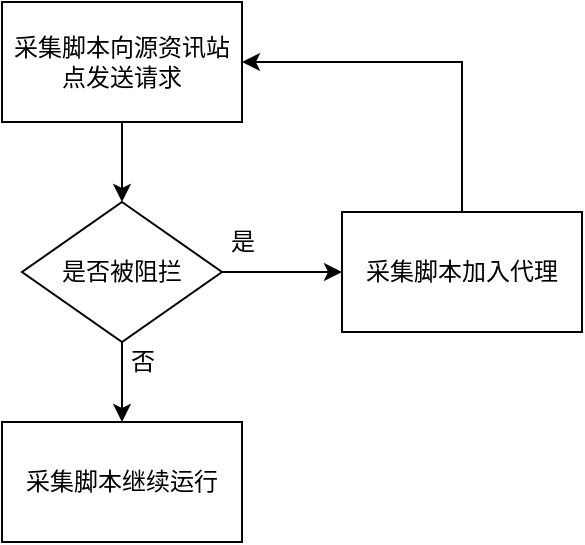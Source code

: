 <mxfile version="17.4.6" type="github">
  <diagram id="C5RBs43oDa-KdzZeNtuy" name="Page-1">
    <mxGraphModel dx="758" dy="820" grid="1" gridSize="10" guides="1" tooltips="1" connect="1" arrows="1" fold="1" page="1" pageScale="1" pageWidth="827" pageHeight="1169" math="0" shadow="0">
      <root>
        <mxCell id="WIyWlLk6GJQsqaUBKTNV-0" />
        <mxCell id="WIyWlLk6GJQsqaUBKTNV-1" parent="WIyWlLk6GJQsqaUBKTNV-0" />
        <mxCell id="Ra-3yW8cjo4Ffhw3uoxG-2" style="edgeStyle=orthogonalEdgeStyle;rounded=0;orthogonalLoop=1;jettySize=auto;html=1;entryX=0.5;entryY=0;entryDx=0;entryDy=0;" edge="1" parent="WIyWlLk6GJQsqaUBKTNV-1" source="Ra-3yW8cjo4Ffhw3uoxG-0" target="Ra-3yW8cjo4Ffhw3uoxG-1">
          <mxGeometry relative="1" as="geometry" />
        </mxCell>
        <mxCell id="Ra-3yW8cjo4Ffhw3uoxG-0" value="采集脚本向源资讯站点发送请求" style="rounded=0;whiteSpace=wrap;html=1;" vertex="1" parent="WIyWlLk6GJQsqaUBKTNV-1">
          <mxGeometry x="260" y="220" width="120" height="60" as="geometry" />
        </mxCell>
        <mxCell id="Ra-3yW8cjo4Ffhw3uoxG-5" style="edgeStyle=orthogonalEdgeStyle;rounded=0;orthogonalLoop=1;jettySize=auto;html=1;entryX=0.5;entryY=0;entryDx=0;entryDy=0;" edge="1" parent="WIyWlLk6GJQsqaUBKTNV-1" source="Ra-3yW8cjo4Ffhw3uoxG-1" target="Ra-3yW8cjo4Ffhw3uoxG-4">
          <mxGeometry relative="1" as="geometry" />
        </mxCell>
        <mxCell id="Ra-3yW8cjo4Ffhw3uoxG-8" style="edgeStyle=orthogonalEdgeStyle;rounded=0;orthogonalLoop=1;jettySize=auto;html=1;entryX=0;entryY=0.5;entryDx=0;entryDy=0;" edge="1" parent="WIyWlLk6GJQsqaUBKTNV-1" source="Ra-3yW8cjo4Ffhw3uoxG-1" target="Ra-3yW8cjo4Ffhw3uoxG-7">
          <mxGeometry relative="1" as="geometry" />
        </mxCell>
        <mxCell id="Ra-3yW8cjo4Ffhw3uoxG-1" value="是否被阻拦" style="rhombus;whiteSpace=wrap;html=1;" vertex="1" parent="WIyWlLk6GJQsqaUBKTNV-1">
          <mxGeometry x="270" y="320" width="100" height="70" as="geometry" />
        </mxCell>
        <mxCell id="Ra-3yW8cjo4Ffhw3uoxG-4" value="采集脚本继续运行" style="rounded=0;whiteSpace=wrap;html=1;" vertex="1" parent="WIyWlLk6GJQsqaUBKTNV-1">
          <mxGeometry x="260" y="430" width="120" height="60" as="geometry" />
        </mxCell>
        <mxCell id="Ra-3yW8cjo4Ffhw3uoxG-6" value="否" style="text;html=1;align=center;verticalAlign=middle;resizable=0;points=[];autosize=1;strokeColor=none;fillColor=none;" vertex="1" parent="WIyWlLk6GJQsqaUBKTNV-1">
          <mxGeometry x="315" y="390" width="30" height="20" as="geometry" />
        </mxCell>
        <mxCell id="Ra-3yW8cjo4Ffhw3uoxG-11" style="edgeStyle=orthogonalEdgeStyle;rounded=0;orthogonalLoop=1;jettySize=auto;html=1;entryX=1;entryY=0.5;entryDx=0;entryDy=0;" edge="1" parent="WIyWlLk6GJQsqaUBKTNV-1" source="Ra-3yW8cjo4Ffhw3uoxG-7" target="Ra-3yW8cjo4Ffhw3uoxG-0">
          <mxGeometry relative="1" as="geometry">
            <Array as="points">
              <mxPoint x="490" y="250" />
            </Array>
          </mxGeometry>
        </mxCell>
        <mxCell id="Ra-3yW8cjo4Ffhw3uoxG-7" value="采集脚本加入代理" style="rounded=0;whiteSpace=wrap;html=1;" vertex="1" parent="WIyWlLk6GJQsqaUBKTNV-1">
          <mxGeometry x="430" y="325" width="120" height="60" as="geometry" />
        </mxCell>
        <mxCell id="Ra-3yW8cjo4Ffhw3uoxG-9" value="是" style="text;html=1;align=center;verticalAlign=middle;resizable=0;points=[];autosize=1;strokeColor=none;fillColor=none;" vertex="1" parent="WIyWlLk6GJQsqaUBKTNV-1">
          <mxGeometry x="365" y="330" width="30" height="20" as="geometry" />
        </mxCell>
      </root>
    </mxGraphModel>
  </diagram>
</mxfile>
